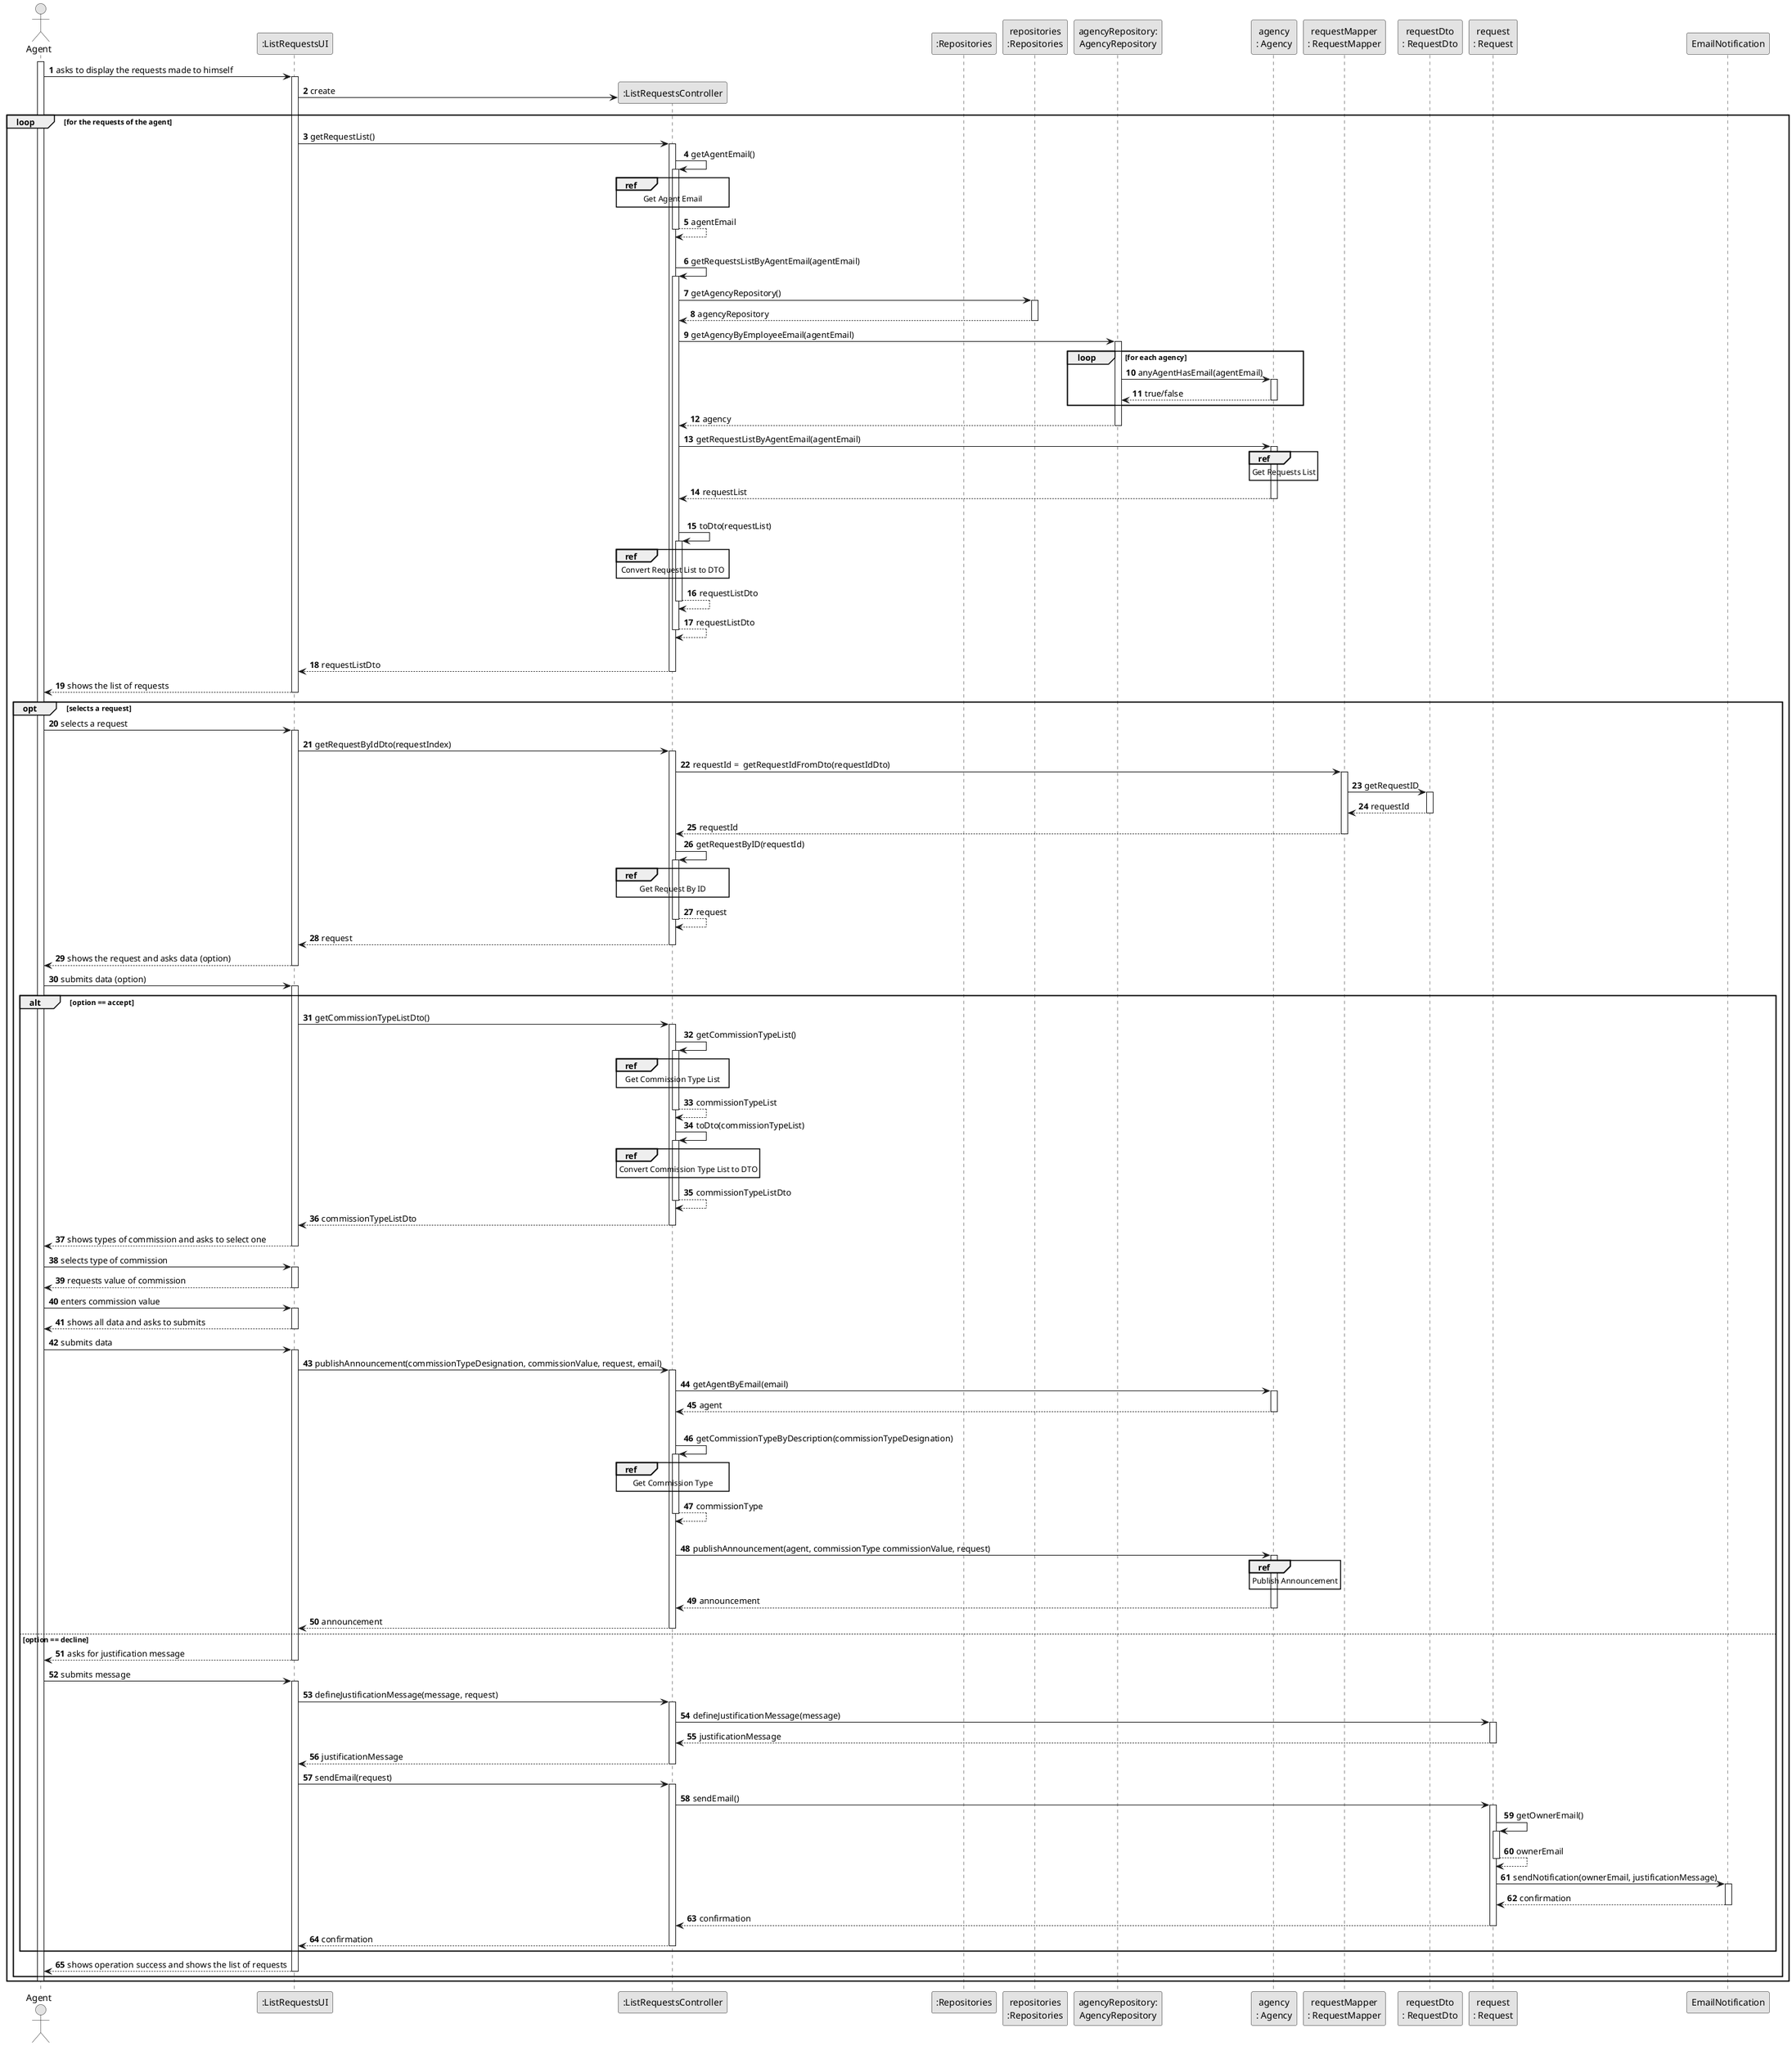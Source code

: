 @startuml
skinparam monochrome true
skinparam packageStyle rectangle
skinparam shadowing false

autonumber

'hide footbox
actor "Agent" as ADM
participant ":ListRequestsUI" as UI
participant ":ListRequestsController" as CTRL
participant ":Repositories" as RepositorySingleton
participant "repositories\n:Repositories" as PLAT
participant "agencyRepository:\nAgencyRepository" as AgencyRepository
participant "agency\n: Agency" as AGENCY
'participant "requestList\n: RequestList" as ReqList
participant "requestMapper\n: RequestMapper" as ReqMapper
participant "requestDto\n: RequestDto" as ReqDto
participant "request\n: Request" as REQUEST

activate ADM

        ADM -> UI : asks to display the requests made to himself

        activate UI

            UI -> CTRL** : create

    loop for the requests of the agent

    UI -> CTRL : getRequestList()
    activate CTRL

        CTRL -> CTRL : getAgentEmail()
        activate CTRL

        ref over CTRL
            Get Agent Email
        end ref

         CTRL --> CTRL : agentEmail
         deactivate CTRL
         |||

         CTRL -> CTRL :getRequestsListByAgentEmail(agentEmail)
         activate CTRL

        CTRL -> PLAT : getAgencyRepository()
        activate PLAT

            PLAT --> CTRL: agencyRepository
        deactivate PLAT

        CTRL -> AgencyRepository : getAgencyByEmployeeEmail(agentEmail)
        activate AgencyRepository

        loop for each agency
             AgencyRepository -> AGENCY : anyAgentHasEmail(agentEmail)
             activate AGENCY

              AGENCY --> AgencyRepository : true/false
             deactivate AGENCY
        end

        AgencyRepository --> CTRL : agency
        deactivate AgencyRepository

        CTRL -> AGENCY : getRequestListByAgentEmail(agentEmail)
        activate AGENCY

        ref over AGENCY
        Get Requests List
        end ref


        AGENCY --> CTRL : requestList
        deactivate AGENCY

        |||

        CTRL -> CTRL : toDto(requestList)
        activate CTRL

        ref over CTRL
        Convert Request List to DTO
        end ref

        CTRL --> CTRL : requestListDto
        deactivate CTRL


        CTRL --> CTRL : requestListDto
        deactivate CTRL

        |||

        CTRL --> UI : requestListDto
    deactivate CTRL

    UI --> ADM : shows the list of requests
    deactivate UI


    opt selects a request

    ADM -> UI : selects a request
    activate UI

    UI -> CTRL : getRequestByIdDto(requestIndex)
    activate CTRL

    CTRL -> ReqMapper : requestId =  getRequestIdFromDto(requestIdDto)
    activate ReqMapper

    ReqMapper -> ReqDto : getRequestID
    activate ReqDto

    ReqDto --> ReqMapper : requestId
    deactivate ReqDto

    ReqMapper --> CTRL : requestId
    deactivate ReqMapper

    CTRL -> CTRL : getRequestByID(requestId)
    activate CTRL

    ref over CTRL
    Get Request By ID
    end ref

    CTRL --> CTRL : request
    deactivate CTRL


    CTRL --> UI : request
    deactivate CTRL


    UI --> ADM : shows the request and asks data (option)
    deactivate UI

    ADM -> UI : submits data (option)
    activate UI

    alt option == accept

          UI -> CTRL : getCommissionTypeListDto()
          activate CTRL

          CTRL -> CTRL : getCommissionTypeList()
          activate CTRL

            ref over CTRL
            Get Commission Type List
            end ref

            CTRL --> CTRL : commissionTypeList
            deactivate CTRL

                CTRL -> CTRL : toDto(commissionTypeList)
                activate CTRL

                ref over CTRL
                Convert Commission Type List to DTO
                end ref

                CTRL --> CTRL : commissionTypeListDto
                deactivate CTRL


              CTRL --> UI : commissionTypeListDto
              deactivate CTRL

            UI --> ADM : shows types of commission and asks to select one
            deactivate UI

            ADM -> UI : selects type of commission
            activate UI

            UI --> ADM : requests value of commission
            deactivate UI

            ADM -> UI : enters commission value
            activate UI

            UI --> ADM : shows all data and asks to submits
            deactivate UI

            ADM -> UI : submits data
            activate UI

            UI -> CTRL : publishAnnouncement(commissionTypeDesignation, commissionValue, request, email)
            activate CTRL


            CTRL -> AGENCY: getAgentByEmail(email)
            activate AGENCY

            AGENCY --> CTRL : agent
            deactivate AGENCY
            |||

            CTRL -> CTRL : getCommissionTypeByDescription(commissionTypeDesignation)
            activate CTRL
                ref over CTRL
                Get Commission Type
                end ref
            CTRL --> CTRL : commissionType
            deactivate CTRL
             |||

                CTRL -> AGENCY: publishAnnouncement(agent, commissionType commissionValue, request)

                    ref over AGENCY
                        Publish Announcement
                    end ref

                    activate AGENCY

                AGENCY --> CTRL: announcement
                deactivate AGENCY

                CTRL --> UI: announcement
                deactivate CTRL

    else option == decline

            UI --> ADM : asks for justification message
            deactivate UI

            ADM -> UI : submits message
            activate UI

            UI -> CTRL : defineJustificationMessage(message, request)
            activate CTRL

            CTRL -> REQUEST : defineJustificationMessage(message)
            activate REQUEST

            REQUEST --> CTRL : justificationMessage
            deactivate REQUEST

            CTRL --> UI : justificationMessage
            deactivate CTRL

            UI -> CTRL : sendEmail(request)
            activate CTRL

            CTRL -> REQUEST : sendEmail()
            activate REQUEST

            REQUEST -> REQUEST : getOwnerEmail()
            activate REQUEST

            REQUEST --> REQUEST : ownerEmail
            deactivate REQUEST

            REQUEST -> EmailNotification : sendNotification(ownerEmail, justificationMessage)
            activate EmailNotification

            EmailNotification --> REQUEST : confirmation
            deactivate EmailNotification

            REQUEST --> CTRL : confirmation
            deactivate REQUEST

            CTRL --> UI : confirmation
            deactivate CTRL

    end


    UI --> ADM : shows operation success and shows the list of requests
    deactivate UI
    end

deactivate ADM

end

@enduml